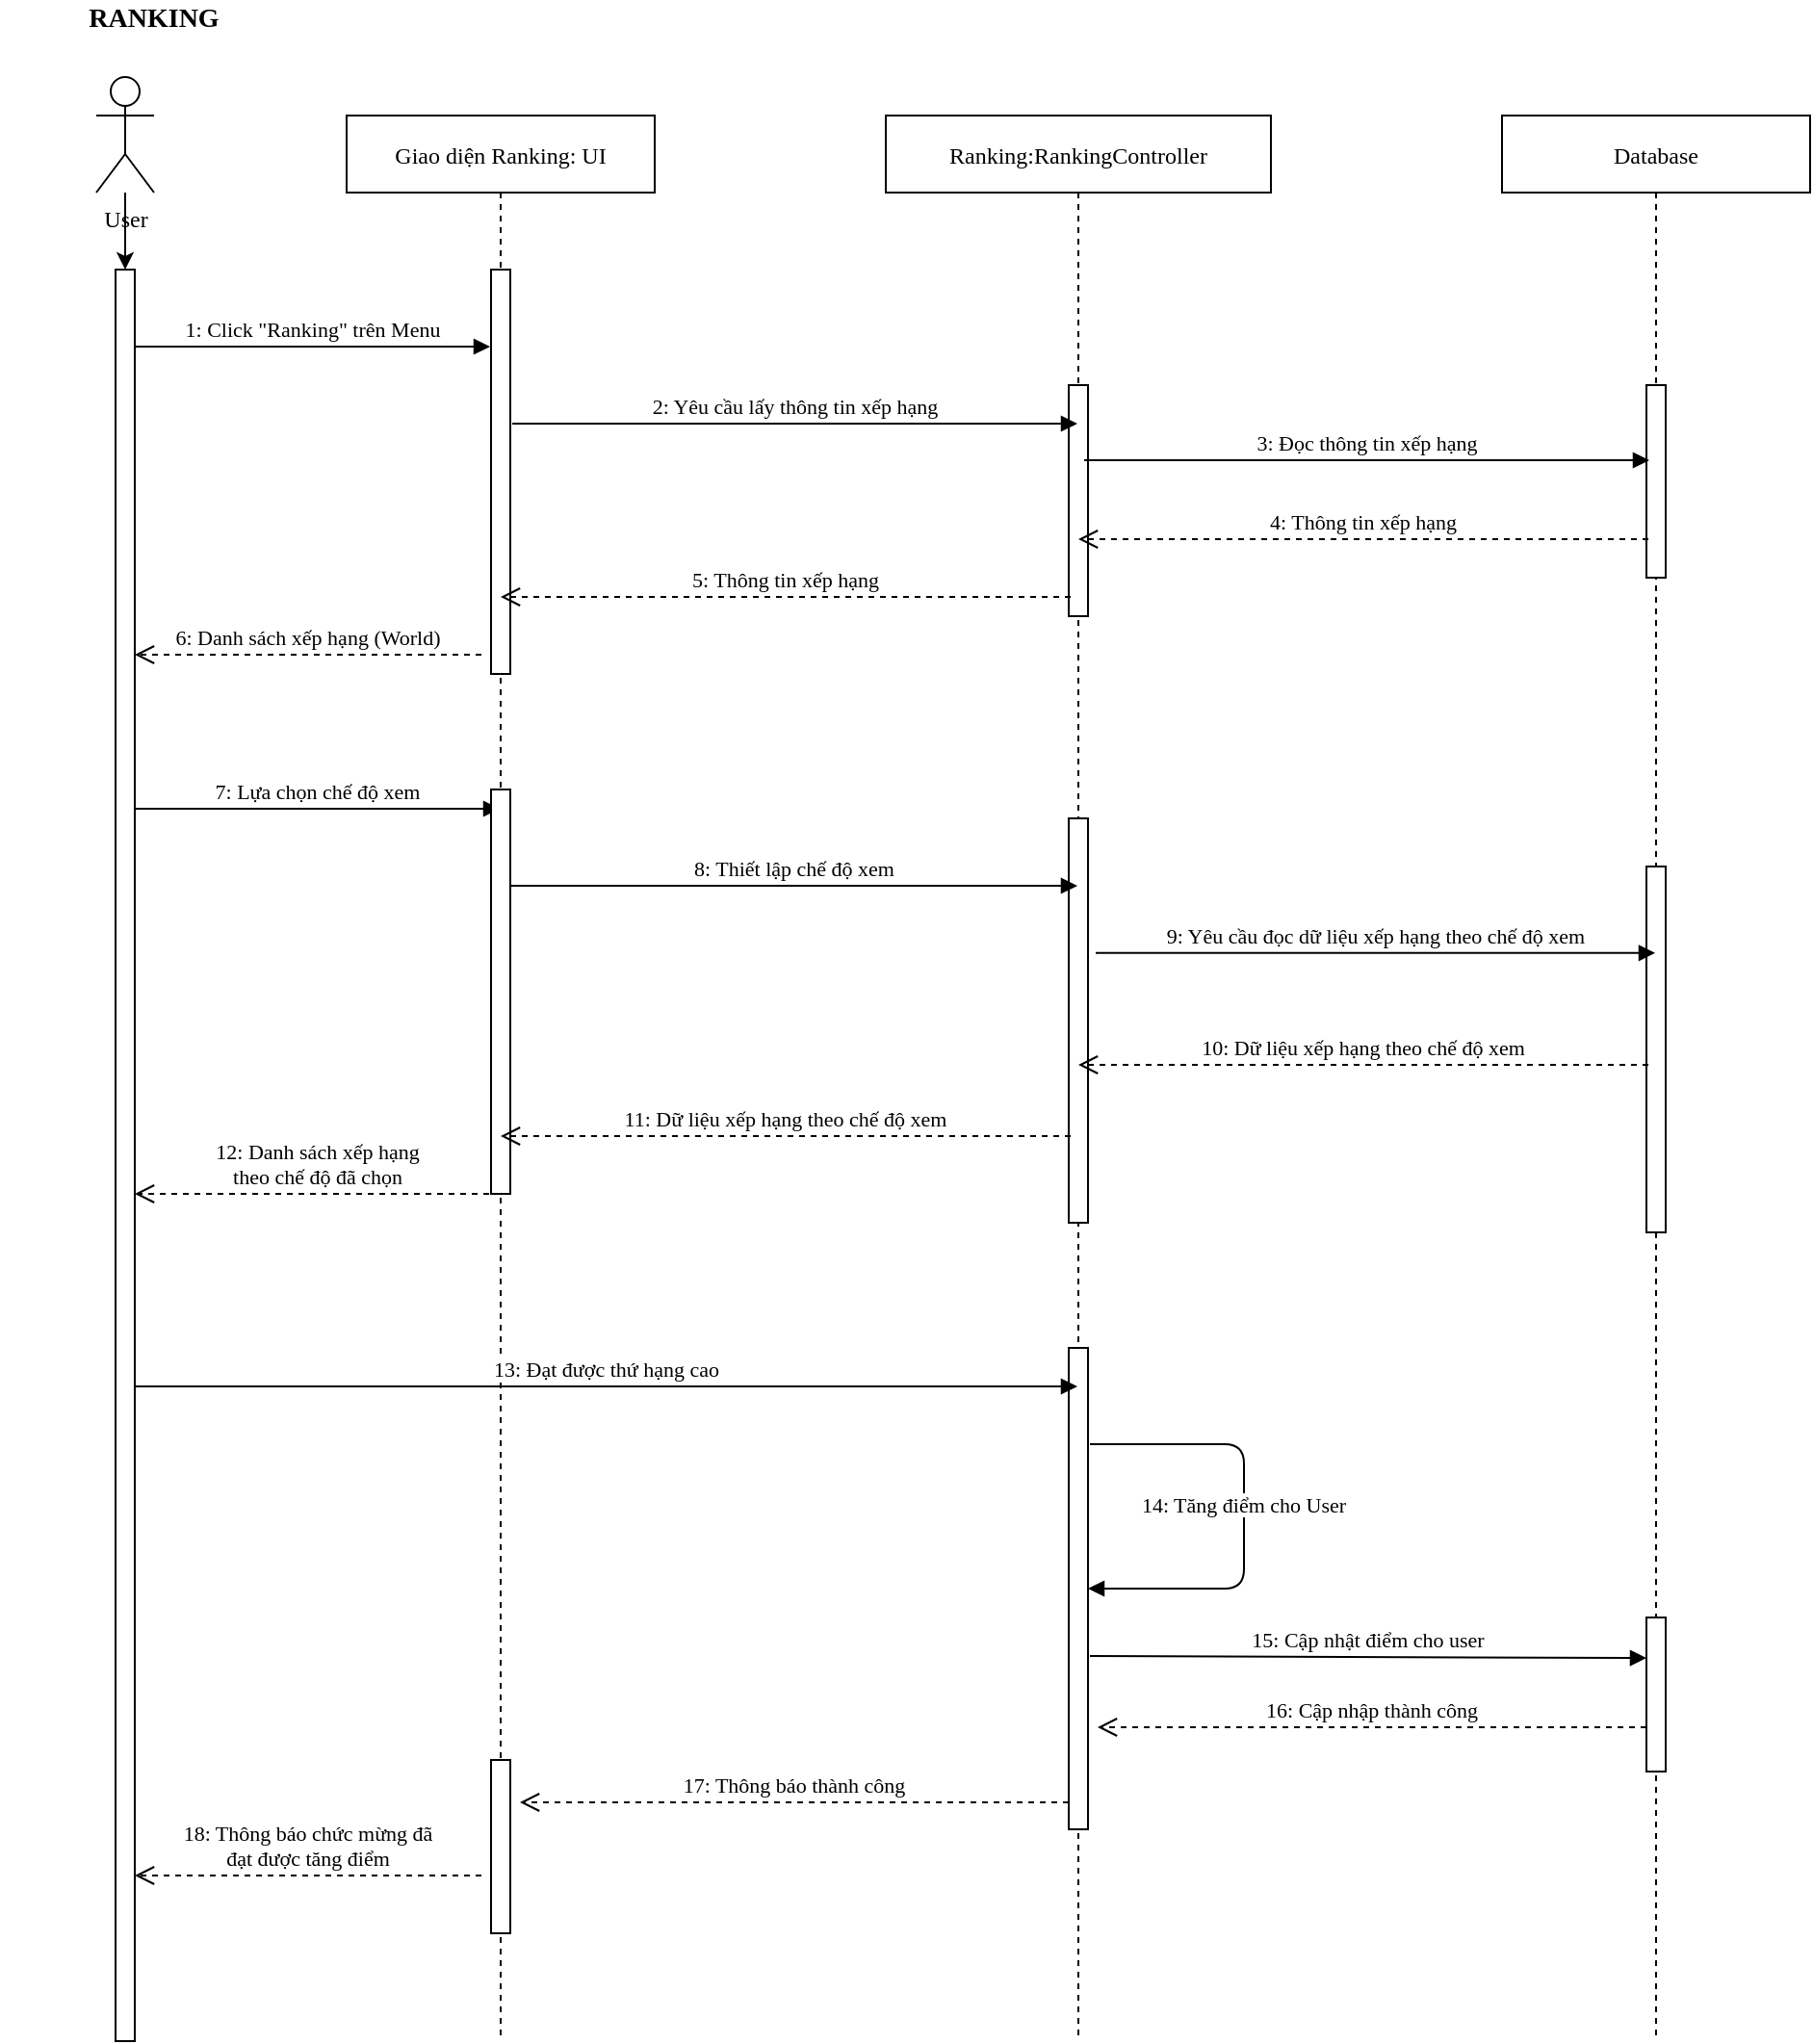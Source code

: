 <mxfile version="13.9.2" type="device"><diagram id="-k7awQDXNcF3f5MWorns" name="Page-1"><mxGraphModel dx="1958" dy="403" grid="1" gridSize="10" guides="1" tooltips="1" connect="1" arrows="1" fold="1" page="1" pageScale="1" pageWidth="850" pageHeight="1100" math="0" shadow="0"><root><mxCell id="0"/><mxCell id="1" parent="0"/><mxCell id="9lWOa5D8oz1SqQQHX6gM-1" value="" style="endArrow=none;dashed=1;html=1;fontFamily=Verdana;" edge="1" parent="1" target="9lWOa5D8oz1SqQQHX6gM-4"><mxGeometry width="50" height="50" relative="1" as="geometry"><mxPoint x="5" y="800" as="sourcePoint"/><mxPoint x="450" y="240" as="targetPoint"/></mxGeometry></mxCell><mxCell id="9lWOa5D8oz1SqQQHX6gM-2" value="Giao diện Ranking: UI" style="shape=umlLifeline;perimeter=lifelinePerimeter;container=1;collapsible=0;recursiveResize=0;rounded=0;shadow=0;strokeWidth=1;fontFamily=Verdana;" vertex="1" parent="1"><mxGeometry x="120" y="80" width="160" height="1000" as="geometry"/></mxCell><mxCell id="9lWOa5D8oz1SqQQHX6gM-3" value="" style="points=[];perimeter=orthogonalPerimeter;rounded=0;shadow=0;strokeWidth=1;fontFamily=Verdana;" vertex="1" parent="9lWOa5D8oz1SqQQHX6gM-2"><mxGeometry x="75" y="80" width="10" height="210" as="geometry"/></mxCell><mxCell id="9lWOa5D8oz1SqQQHX6gM-53" value="" style="points=[];perimeter=orthogonalPerimeter;rounded=0;shadow=0;strokeWidth=1;fontFamily=Verdana;" vertex="1" parent="9lWOa5D8oz1SqQQHX6gM-2"><mxGeometry x="75" y="854" width="10" height="90" as="geometry"/></mxCell><mxCell id="9lWOa5D8oz1SqQQHX6gM-33" value="" style="edgeStyle=orthogonalEdgeStyle;rounded=0;orthogonalLoop=1;jettySize=auto;html=1;" edge="1" parent="1" source="9lWOa5D8oz1SqQQHX6gM-4" target="9lWOa5D8oz1SqQQHX6gM-5"><mxGeometry relative="1" as="geometry"/></mxCell><mxCell id="9lWOa5D8oz1SqQQHX6gM-4" value="User" style="shape=umlActor;verticalLabelPosition=bottom;verticalAlign=top;html=1;outlineConnect=0;fontFamily=Verdana;" vertex="1" parent="1"><mxGeometry x="-10" y="60" width="30" height="60" as="geometry"/></mxCell><mxCell id="9lWOa5D8oz1SqQQHX6gM-5" value="" style="points=[];perimeter=orthogonalPerimeter;rounded=0;shadow=0;strokeWidth=1;fontFamily=Verdana;" vertex="1" parent="1"><mxGeometry y="160" width="10" height="920" as="geometry"/></mxCell><mxCell id="9lWOa5D8oz1SqQQHX6gM-9" value="1: Click &quot;Ranking&quot; trên Menu" style="verticalAlign=bottom;endArrow=block;shadow=0;strokeWidth=1;fontFamily=Verdana;exitX=1.1;exitY=0.117;exitDx=0;exitDy=0;exitPerimeter=0;" edge="1" parent="1"><mxGeometry relative="1" as="geometry"><mxPoint x="10" y="200" as="sourcePoint"/><mxPoint x="194.5" y="200" as="targetPoint"/></mxGeometry></mxCell><mxCell id="9lWOa5D8oz1SqQQHX6gM-13" value="&lt;font size=&quot;1&quot;&gt;&lt;b style=&quot;font-size: 14px&quot;&gt;RANKING&lt;/b&gt;&lt;/font&gt;" style="text;html=1;strokeColor=none;fillColor=none;align=center;verticalAlign=middle;whiteSpace=wrap;rounded=0;fontFamily=Verdana;" vertex="1" parent="1"><mxGeometry x="-60" y="20" width="160" height="20" as="geometry"/></mxCell><mxCell id="9lWOa5D8oz1SqQQHX6gM-14" value="Ranking:RankingController" style="shape=umlLifeline;perimeter=lifelinePerimeter;container=1;collapsible=0;recursiveResize=0;rounded=0;shadow=0;strokeWidth=1;fontFamily=Verdana;" vertex="1" parent="1"><mxGeometry x="400" y="80" width="200" height="1000" as="geometry"/></mxCell><mxCell id="9lWOa5D8oz1SqQQHX6gM-34" value="" style="points=[];perimeter=orthogonalPerimeter;rounded=0;shadow=0;strokeWidth=1;fontFamily=Verdana;" vertex="1" parent="9lWOa5D8oz1SqQQHX6gM-14"><mxGeometry x="95" y="140" width="10" height="120" as="geometry"/></mxCell><mxCell id="9lWOa5D8oz1SqQQHX6gM-41" value="" style="points=[];perimeter=orthogonalPerimeter;rounded=0;shadow=0;strokeWidth=1;fontFamily=Verdana;" vertex="1" parent="9lWOa5D8oz1SqQQHX6gM-14"><mxGeometry x="95" y="365" width="10" height="210" as="geometry"/></mxCell><mxCell id="9lWOa5D8oz1SqQQHX6gM-46" value="" style="points=[];perimeter=orthogonalPerimeter;rounded=0;shadow=0;strokeWidth=1;fontFamily=Verdana;" vertex="1" parent="9lWOa5D8oz1SqQQHX6gM-14"><mxGeometry x="95" y="640" width="10" height="250" as="geometry"/></mxCell><mxCell id="9lWOa5D8oz1SqQQHX6gM-15" value="Database" style="shape=umlLifeline;perimeter=lifelinePerimeter;container=1;collapsible=0;recursiveResize=0;rounded=0;shadow=0;strokeWidth=1;fontFamily=Verdana;" vertex="1" parent="1"><mxGeometry x="720" y="80" width="160" height="1000" as="geometry"/></mxCell><mxCell id="9lWOa5D8oz1SqQQHX6gM-16" value="" style="points=[];perimeter=orthogonalPerimeter;rounded=0;shadow=0;strokeWidth=1;fontFamily=Verdana;" vertex="1" parent="9lWOa5D8oz1SqQQHX6gM-15"><mxGeometry x="75" y="390" width="10" height="190" as="geometry"/></mxCell><mxCell id="9lWOa5D8oz1SqQQHX6gM-17" value="" style="points=[];perimeter=orthogonalPerimeter;rounded=0;shadow=0;strokeWidth=1;fontFamily=Verdana;" vertex="1" parent="9lWOa5D8oz1SqQQHX6gM-15"><mxGeometry x="75" y="780" width="10" height="80" as="geometry"/></mxCell><mxCell id="9lWOa5D8oz1SqQQHX6gM-35" value="" style="points=[];perimeter=orthogonalPerimeter;rounded=0;shadow=0;strokeWidth=1;fontFamily=Verdana;" vertex="1" parent="9lWOa5D8oz1SqQQHX6gM-15"><mxGeometry x="75" y="140" width="10" height="100" as="geometry"/></mxCell><mxCell id="9lWOa5D8oz1SqQQHX6gM-20" value="2: Yêu cầu lấy thông tin xếp hạng" style="verticalAlign=bottom;endArrow=block;shadow=0;strokeWidth=1;fontFamily=Verdana;" edge="1" parent="1" target="9lWOa5D8oz1SqQQHX6gM-14"><mxGeometry relative="1" as="geometry"><mxPoint x="206" y="240" as="sourcePoint"/><mxPoint x="475.5" y="240" as="targetPoint"/></mxGeometry></mxCell><mxCell id="9lWOa5D8oz1SqQQHX6gM-22" value="7: Lựa chọn chế độ xem" style="verticalAlign=bottom;endArrow=block;shadow=0;strokeWidth=1;fontFamily=Verdana;exitX=1.1;exitY=0.117;exitDx=0;exitDy=0;exitPerimeter=0;" edge="1" parent="1" target="9lWOa5D8oz1SqQQHX6gM-2"><mxGeometry relative="1" as="geometry"><mxPoint x="10" y="440" as="sourcePoint"/><mxPoint x="180" y="440" as="targetPoint"/></mxGeometry></mxCell><mxCell id="9lWOa5D8oz1SqQQHX6gM-24" value="9: Yêu cầu đọc dữ liệu xếp hạng theo chế độ xem" style="verticalAlign=bottom;endArrow=block;shadow=0;strokeWidth=1;fontFamily=Verdana;exitX=1.4;exitY=0.333;exitDx=0;exitDy=0;exitPerimeter=0;" edge="1" parent="1" target="9lWOa5D8oz1SqQQHX6gM-15" source="9lWOa5D8oz1SqQQHX6gM-41"><mxGeometry relative="1" as="geometry"><mxPoint x="490" y="640" as="sourcePoint"/><mxPoint x="959.5" y="640" as="targetPoint"/></mxGeometry></mxCell><mxCell id="9lWOa5D8oz1SqQQHX6gM-36" value="3: Đọc thông tin xếp hạng" style="verticalAlign=bottom;endArrow=block;shadow=0;strokeWidth=1;fontFamily=Verdana;" edge="1" parent="1"><mxGeometry relative="1" as="geometry"><mxPoint x="503" y="259" as="sourcePoint"/><mxPoint x="796.5" y="259" as="targetPoint"/></mxGeometry></mxCell><mxCell id="9lWOa5D8oz1SqQQHX6gM-37" value="4: Thông tin xếp hạng" style="verticalAlign=bottom;endArrow=open;dashed=1;endSize=8;shadow=0;strokeWidth=1;fontFamily=Verdana;" edge="1" parent="1"><mxGeometry relative="1" as="geometry"><mxPoint x="500" y="300" as="targetPoint"/><mxPoint x="796" y="300" as="sourcePoint"/></mxGeometry></mxCell><mxCell id="9lWOa5D8oz1SqQQHX6gM-38" value="5: Thông tin xếp hạng" style="verticalAlign=bottom;endArrow=open;dashed=1;endSize=8;shadow=0;strokeWidth=1;fontFamily=Verdana;" edge="1" parent="1"><mxGeometry relative="1" as="geometry"><mxPoint x="200" y="330" as="targetPoint"/><mxPoint x="496" y="330" as="sourcePoint"/></mxGeometry></mxCell><mxCell id="9lWOa5D8oz1SqQQHX6gM-39" value="6: Danh sách xếp hạng (World)" style="verticalAlign=bottom;endArrow=open;dashed=1;endSize=8;shadow=0;strokeWidth=1;fontFamily=Verdana;" edge="1" parent="1"><mxGeometry relative="1" as="geometry"><mxPoint x="10" y="360" as="targetPoint"/><mxPoint x="190" y="360" as="sourcePoint"/></mxGeometry></mxCell><mxCell id="9lWOa5D8oz1SqQQHX6gM-40" value="" style="points=[];perimeter=orthogonalPerimeter;rounded=0;shadow=0;strokeWidth=1;fontFamily=Verdana;" vertex="1" parent="1"><mxGeometry x="195" y="430" width="10" height="210" as="geometry"/></mxCell><mxCell id="9lWOa5D8oz1SqQQHX6gM-42" value="8: Thiết lập chế độ xem" style="verticalAlign=bottom;endArrow=block;shadow=0;strokeWidth=1;fontFamily=Verdana;exitX=1.1;exitY=0.117;exitDx=0;exitDy=0;exitPerimeter=0;" edge="1" parent="1" target="9lWOa5D8oz1SqQQHX6gM-14"><mxGeometry relative="1" as="geometry"><mxPoint x="205" y="480" as="sourcePoint"/><mxPoint x="394.5" y="480" as="targetPoint"/></mxGeometry></mxCell><mxCell id="9lWOa5D8oz1SqQQHX6gM-43" value="10: Dữ liệu xếp hạng theo chế độ xem" style="verticalAlign=bottom;endArrow=open;dashed=1;endSize=8;shadow=0;strokeWidth=1;fontFamily=Verdana;" edge="1" parent="1"><mxGeometry relative="1" as="geometry"><mxPoint x="500" y="573" as="targetPoint"/><mxPoint x="796" y="573" as="sourcePoint"/></mxGeometry></mxCell><mxCell id="9lWOa5D8oz1SqQQHX6gM-44" value="11: Dữ liệu xếp hạng theo chế độ xem" style="verticalAlign=bottom;endArrow=open;dashed=1;endSize=8;shadow=0;strokeWidth=1;fontFamily=Verdana;" edge="1" parent="1"><mxGeometry relative="1" as="geometry"><mxPoint x="200" y="610" as="targetPoint"/><mxPoint x="496" y="610" as="sourcePoint"/></mxGeometry></mxCell><mxCell id="9lWOa5D8oz1SqQQHX6gM-45" value="12: Danh sách xếp hạng&#10;theo chế độ đã chọn" style="verticalAlign=bottom;endArrow=open;dashed=1;endSize=8;shadow=0;strokeWidth=1;fontFamily=Verdana;" edge="1" parent="1"><mxGeometry relative="1" as="geometry"><mxPoint x="10" y="640" as="targetPoint"/><mxPoint x="200" y="640" as="sourcePoint"/></mxGeometry></mxCell><mxCell id="9lWOa5D8oz1SqQQHX6gM-47" value="13: Đạt được thứ hạng cao" style="verticalAlign=bottom;endArrow=block;shadow=0;strokeWidth=1;fontFamily=Verdana;exitX=1.4;exitY=0.333;exitDx=0;exitDy=0;exitPerimeter=0;" edge="1" parent="1" target="9lWOa5D8oz1SqQQHX6gM-14"><mxGeometry relative="1" as="geometry"><mxPoint x="10" y="740" as="sourcePoint"/><mxPoint x="300.5" y="740" as="targetPoint"/></mxGeometry></mxCell><mxCell id="9lWOa5D8oz1SqQQHX6gM-48" value="14: Tăng điểm cho User" style="verticalAlign=bottom;endArrow=block;shadow=0;strokeWidth=1;fontFamily=Verdana;exitX=1.4;exitY=0.333;exitDx=0;exitDy=0;exitPerimeter=0;" edge="1" parent="1" target="9lWOa5D8oz1SqQQHX6gM-46"><mxGeometry x="0.021" relative="1" as="geometry"><mxPoint x="506" y="770" as="sourcePoint"/><mxPoint x="666" y="820" as="targetPoint"/><Array as="points"><mxPoint x="586" y="770"/><mxPoint x="586" y="845"/></Array><mxPoint as="offset"/></mxGeometry></mxCell><mxCell id="9lWOa5D8oz1SqQQHX6gM-49" value="15: Cập nhật điểm cho user" style="verticalAlign=bottom;endArrow=block;shadow=0;strokeWidth=1;fontFamily=Verdana;exitX=1.4;exitY=0.333;exitDx=0;exitDy=0;exitPerimeter=0;entryX=0;entryY=0.263;entryDx=0;entryDy=0;entryPerimeter=0;" edge="1" parent="1" target="9lWOa5D8oz1SqQQHX6gM-17"><mxGeometry relative="1" as="geometry"><mxPoint x="506" y="880" as="sourcePoint"/><mxPoint x="995.5" y="880" as="targetPoint"/></mxGeometry></mxCell><mxCell id="9lWOa5D8oz1SqQQHX6gM-50" value="16: Cập nhập thành công" style="verticalAlign=bottom;endArrow=open;dashed=1;endSize=8;shadow=0;strokeWidth=1;fontFamily=Verdana;" edge="1" parent="1"><mxGeometry relative="1" as="geometry"><mxPoint x="510" y="917" as="targetPoint"/><mxPoint x="795" y="917" as="sourcePoint"/></mxGeometry></mxCell><mxCell id="9lWOa5D8oz1SqQQHX6gM-52" value="17: Thông báo thành công" style="verticalAlign=bottom;endArrow=open;dashed=1;endSize=8;shadow=0;strokeWidth=1;fontFamily=Verdana;" edge="1" parent="1"><mxGeometry relative="1" as="geometry"><mxPoint x="210" y="956" as="targetPoint"/><mxPoint x="495" y="956" as="sourcePoint"/></mxGeometry></mxCell><mxCell id="9lWOa5D8oz1SqQQHX6gM-54" value="18: Thông báo chức mừng đã&#10;đạt được tăng điểm" style="verticalAlign=bottom;endArrow=open;dashed=1;endSize=8;shadow=0;strokeWidth=1;fontFamily=Verdana;" edge="1" parent="1"><mxGeometry relative="1" as="geometry"><mxPoint x="10" y="994" as="targetPoint"/><mxPoint x="190" y="994" as="sourcePoint"/></mxGeometry></mxCell></root></mxGraphModel></diagram></mxfile>